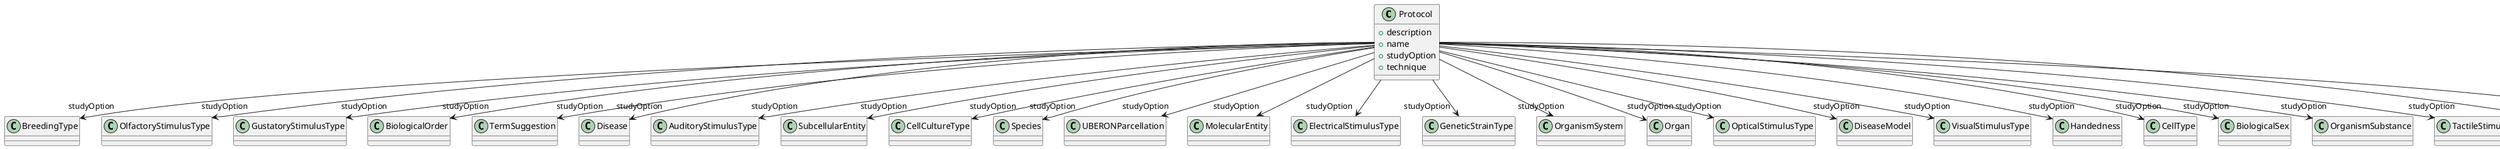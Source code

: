 @startuml
class Protocol {
+description
+name
+studyOption
+technique

}
Protocol -d-> "studyOption" BreedingType
Protocol -d-> "studyOption" OlfactoryStimulusType
Protocol -d-> "studyOption" GustatoryStimulusType
Protocol -d-> "studyOption" BiologicalOrder
Protocol -d-> "studyOption" TermSuggestion
Protocol -d-> "studyOption" Disease
Protocol -d-> "studyOption" AuditoryStimulusType
Protocol -d-> "studyOption" SubcellularEntity
Protocol -d-> "studyOption" CellCultureType
Protocol -d-> "studyOption" Species
Protocol -d-> "studyOption" UBERONParcellation
Protocol -d-> "studyOption" MolecularEntity
Protocol -d-> "studyOption" ElectricalStimulusType
Protocol -d-> "studyOption" GeneticStrainType
Protocol -d-> "studyOption" OrganismSystem
Protocol -d-> "studyOption" Organ
Protocol -d-> "studyOption" OpticalStimulusType
Protocol -d-> "studyOption" DiseaseModel
Protocol -d-> "studyOption" VisualStimulusType
Protocol -d-> "studyOption" Handedness
Protocol -d-> "studyOption" CellType
Protocol -d-> "studyOption" BiologicalSex
Protocol -d-> "studyOption" OrganismSubstance
Protocol -d-> "studyOption" TactileStimulusType
Protocol -d-> "studyOption" AnatomicalEntity
Protocol -d-> "technique" Technique

@enduml